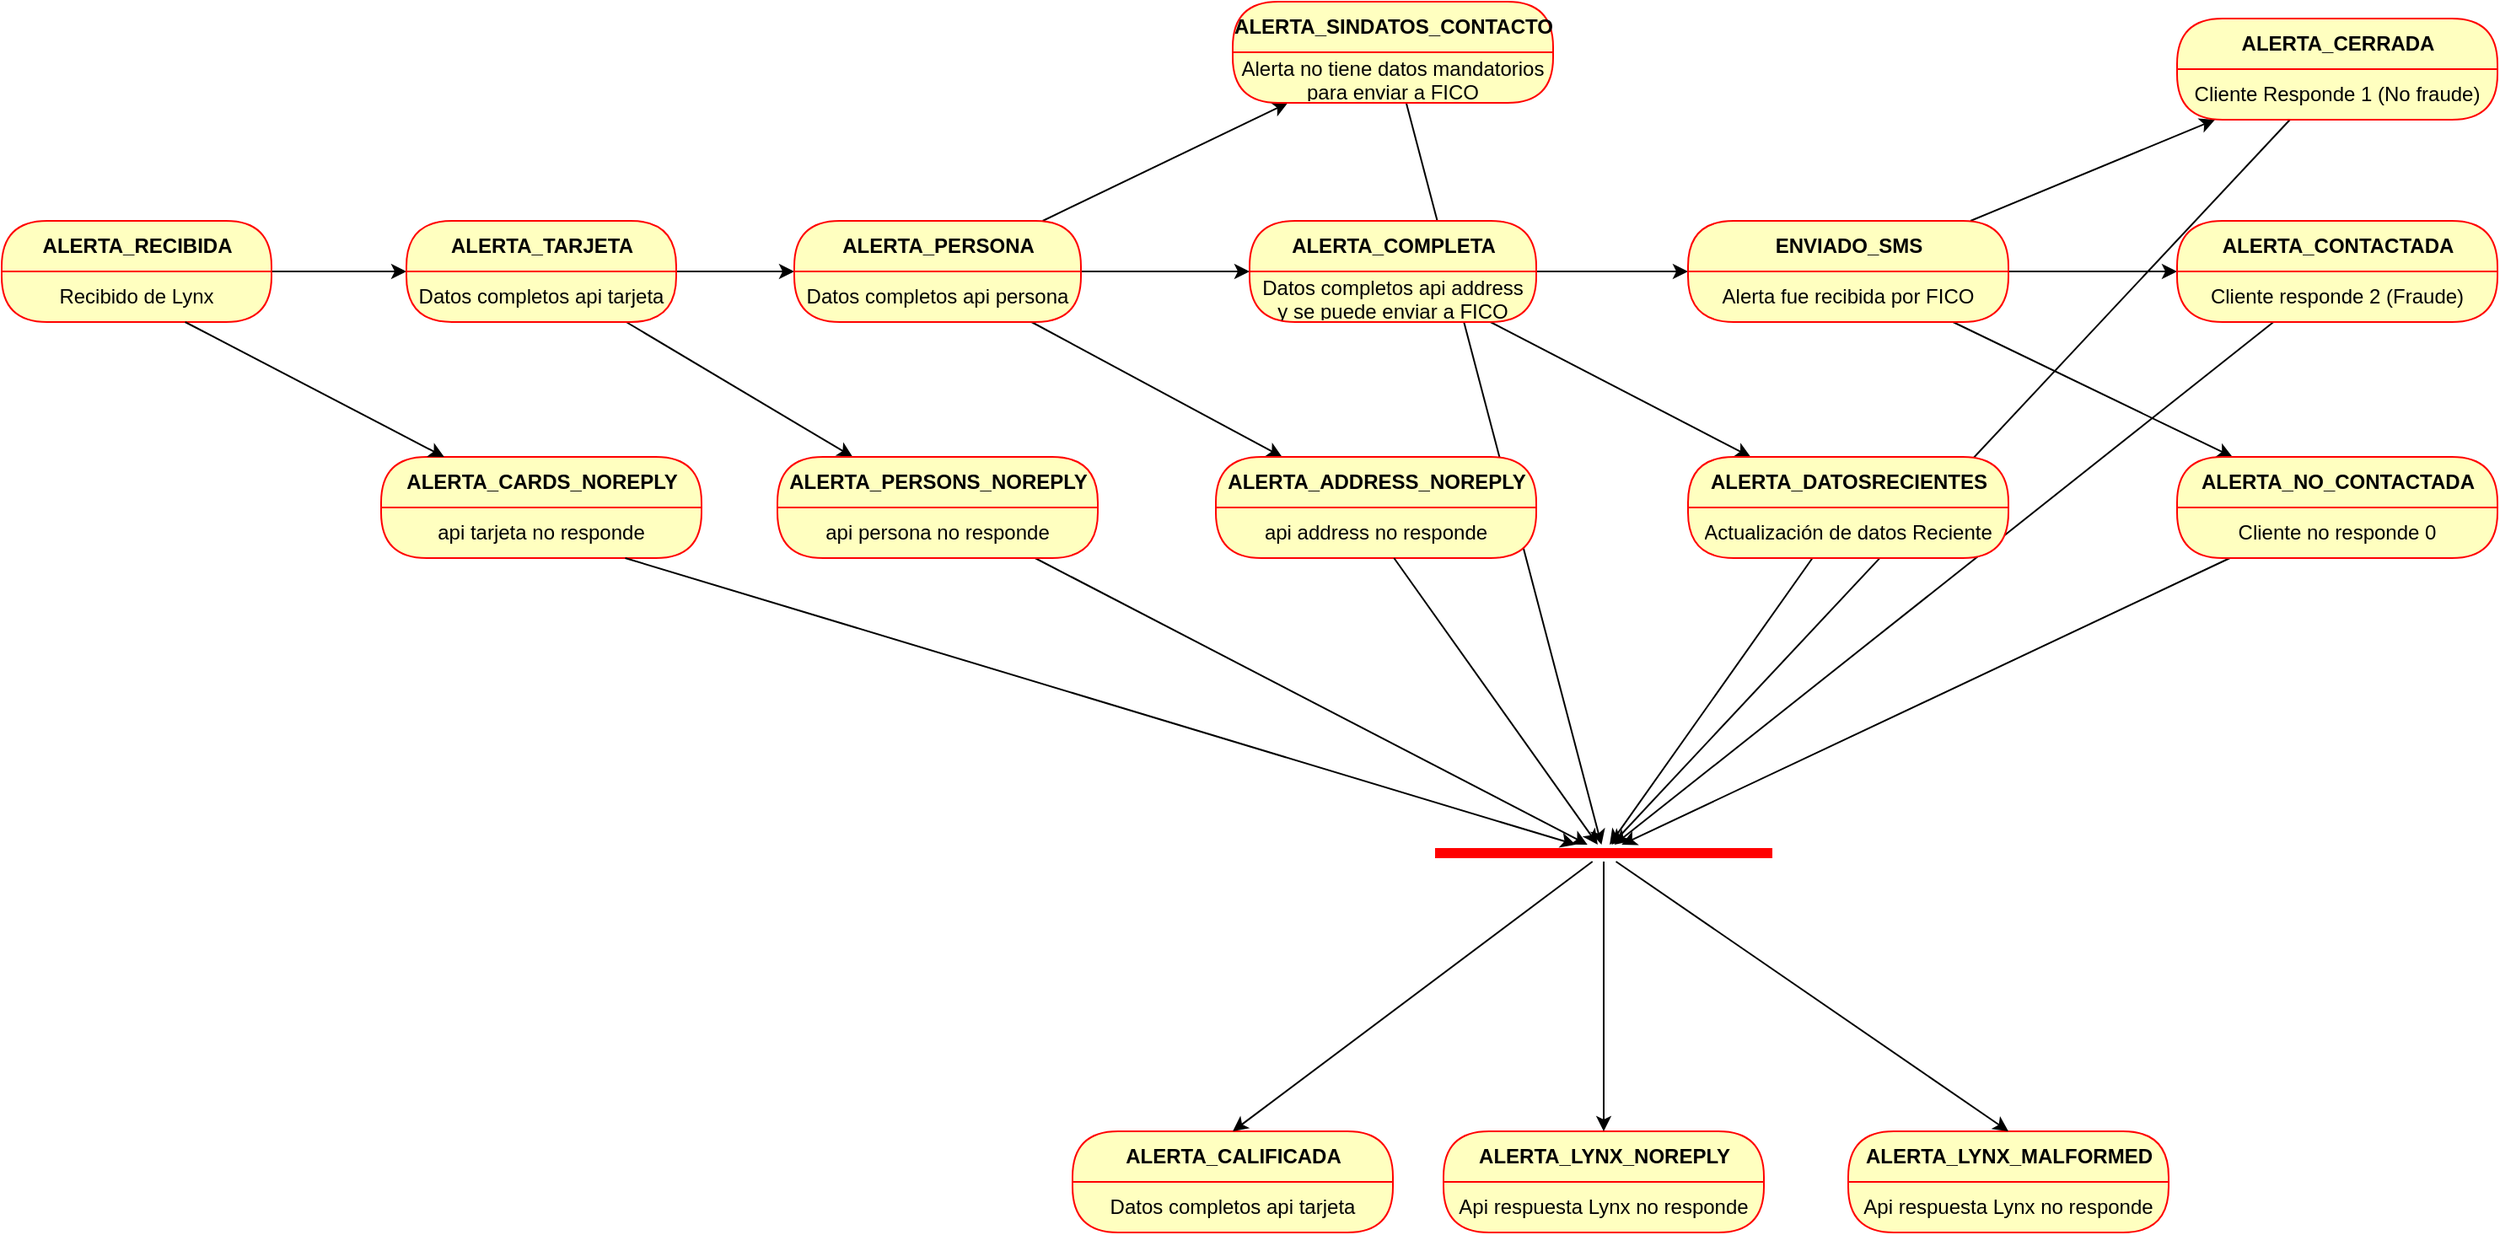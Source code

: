 <mxfile version="14.4.2" type="github"><diagram id="e5wToZ6Jj2soGeOCWYj3" name="Page-1"><mxGraphModel dx="1380" dy="753" grid="1" gridSize="10" guides="1" tooltips="1" connect="1" arrows="1" fold="1" page="1" pageScale="1" pageWidth="827" pageHeight="1169" math="0" shadow="0"><root><mxCell id="0"/><mxCell id="1" parent="0"/><mxCell id="77KCPv3B4IZZ5Z66STRk-71" style="rounded=1;orthogonalLoop=1;jettySize=auto;html=1;" edge="1" parent="1" source="77KCPv3B4IZZ5Z66STRk-37" target="77KCPv3B4IZZ5Z66STRk-59"><mxGeometry relative="1" as="geometry"/></mxCell><mxCell id="77KCPv3B4IZZ5Z66STRk-72" style="edgeStyle=none;rounded=1;orthogonalLoop=1;jettySize=auto;html=1;" edge="1" parent="1" source="77KCPv3B4IZZ5Z66STRk-35" target="77KCPv3B4IZZ5Z66STRk-59"><mxGeometry relative="1" as="geometry"/></mxCell><mxCell id="77KCPv3B4IZZ5Z66STRk-73" style="edgeStyle=none;rounded=1;orthogonalLoop=1;jettySize=auto;html=1;" edge="1" parent="1" source="77KCPv3B4IZZ5Z66STRk-26" target="77KCPv3B4IZZ5Z66STRk-59"><mxGeometry relative="1" as="geometry"/></mxCell><mxCell id="77KCPv3B4IZZ5Z66STRk-12" style="edgeStyle=orthogonalEdgeStyle;rounded=0;orthogonalLoop=1;jettySize=auto;html=1;" edge="1" parent="1" source="77KCPv3B4IZZ5Z66STRk-1" target="77KCPv3B4IZZ5Z66STRk-5"><mxGeometry relative="1" as="geometry"/></mxCell><mxCell id="77KCPv3B4IZZ5Z66STRk-1" value="ALERTA_RECIBIDA" style="swimlane;html=1;fontStyle=1;align=center;verticalAlign=middle;childLayout=stackLayout;horizontal=1;startSize=30;horizontalStack=0;resizeParent=0;resizeLast=1;container=0;fontColor=#000000;collapsible=0;rounded=1;arcSize=30;strokeColor=#ff0000;fillColor=#ffffc0;swimlaneFillColor=#ffffc0;dropTarget=0;" vertex="1" parent="1"><mxGeometry x="70" y="140" width="160" height="60" as="geometry"/></mxCell><mxCell id="77KCPv3B4IZZ5Z66STRk-2" value="Recibido de Lynx" style="text;html=1;strokeColor=none;fillColor=none;align=center;verticalAlign=middle;spacingLeft=4;spacingRight=4;whiteSpace=wrap;overflow=hidden;rotatable=0;fontColor=#000000;" vertex="1" parent="77KCPv3B4IZZ5Z66STRk-1"><mxGeometry y="30" width="160" height="30" as="geometry"/></mxCell><mxCell id="77KCPv3B4IZZ5Z66STRk-4" value="Subtitle" style="text;html=1;strokeColor=none;fillColor=none;align=center;verticalAlign=middle;spacingLeft=4;spacingRight=4;whiteSpace=wrap;overflow=hidden;rotatable=0;fontColor=#000000;" vertex="1" parent="77KCPv3B4IZZ5Z66STRk-1"><mxGeometry y="60" width="160" as="geometry"/></mxCell><mxCell id="77KCPv3B4IZZ5Z66STRk-13" style="edgeStyle=orthogonalEdgeStyle;rounded=0;orthogonalLoop=1;jettySize=auto;html=1;" edge="1" parent="1" source="77KCPv3B4IZZ5Z66STRk-5" target="77KCPv3B4IZZ5Z66STRk-8"><mxGeometry relative="1" as="geometry"/></mxCell><mxCell id="77KCPv3B4IZZ5Z66STRk-24" style="edgeStyle=none;rounded=0;orthogonalLoop=1;jettySize=auto;html=1;" edge="1" parent="1" source="77KCPv3B4IZZ5Z66STRk-5" target="77KCPv3B4IZZ5Z66STRk-17"><mxGeometry relative="1" as="geometry"/></mxCell><mxCell id="77KCPv3B4IZZ5Z66STRk-5" value="ALERTA_TARJETA" style="swimlane;html=1;fontStyle=1;align=center;verticalAlign=middle;childLayout=stackLayout;horizontal=1;startSize=30;horizontalStack=0;resizeParent=0;resizeLast=1;container=0;fontColor=#000000;collapsible=0;rounded=1;arcSize=30;strokeColor=#ff0000;fillColor=#ffffc0;swimlaneFillColor=#ffffc0;dropTarget=0;" vertex="1" parent="1"><mxGeometry x="310" y="140" width="160" height="60" as="geometry"/></mxCell><mxCell id="77KCPv3B4IZZ5Z66STRk-6" value="Datos completos api&amp;nbsp;tarjeta" style="text;html=1;strokeColor=none;fillColor=none;align=center;verticalAlign=middle;spacingLeft=4;spacingRight=4;whiteSpace=wrap;overflow=hidden;rotatable=0;fontColor=#000000;" vertex="1" parent="77KCPv3B4IZZ5Z66STRk-5"><mxGeometry y="30" width="160" height="30" as="geometry"/></mxCell><mxCell id="77KCPv3B4IZZ5Z66STRk-14" style="edgeStyle=orthogonalEdgeStyle;rounded=0;orthogonalLoop=1;jettySize=auto;html=1;" edge="1" parent="1" source="77KCPv3B4IZZ5Z66STRk-8" target="77KCPv3B4IZZ5Z66STRk-10"><mxGeometry relative="1" as="geometry"/></mxCell><mxCell id="77KCPv3B4IZZ5Z66STRk-25" style="edgeStyle=none;rounded=0;orthogonalLoop=1;jettySize=auto;html=1;" edge="1" parent="1" source="77KCPv3B4IZZ5Z66STRk-8" target="77KCPv3B4IZZ5Z66STRk-20"><mxGeometry relative="1" as="geometry"/></mxCell><mxCell id="77KCPv3B4IZZ5Z66STRk-28" style="edgeStyle=none;rounded=0;orthogonalLoop=1;jettySize=auto;html=1;" edge="1" parent="1" source="77KCPv3B4IZZ5Z66STRk-8" target="77KCPv3B4IZZ5Z66STRk-26"><mxGeometry relative="1" as="geometry"/></mxCell><mxCell id="77KCPv3B4IZZ5Z66STRk-8" value="ALERTA_PERSONA" style="swimlane;html=1;fontStyle=1;align=center;verticalAlign=middle;childLayout=stackLayout;horizontal=1;startSize=30;horizontalStack=0;resizeParent=0;resizeLast=1;container=0;fontColor=#000000;collapsible=0;rounded=1;arcSize=30;strokeColor=#ff0000;fillColor=#ffffc0;swimlaneFillColor=#ffffc0;dropTarget=0;" vertex="1" parent="1"><mxGeometry x="540" y="140" width="170" height="60" as="geometry"/></mxCell><mxCell id="77KCPv3B4IZZ5Z66STRk-9" value="Datos completos api persona" style="text;html=1;strokeColor=none;fillColor=none;align=center;verticalAlign=middle;spacingLeft=4;spacingRight=4;whiteSpace=wrap;overflow=hidden;rotatable=0;fontColor=#000000;" vertex="1" parent="77KCPv3B4IZZ5Z66STRk-8"><mxGeometry y="30" width="170" height="30" as="geometry"/></mxCell><mxCell id="77KCPv3B4IZZ5Z66STRk-33" style="edgeStyle=none;rounded=0;orthogonalLoop=1;jettySize=auto;html=1;" edge="1" parent="1" source="77KCPv3B4IZZ5Z66STRk-10" target="77KCPv3B4IZZ5Z66STRk-29"><mxGeometry relative="1" as="geometry"/></mxCell><mxCell id="77KCPv3B4IZZ5Z66STRk-34" style="edgeStyle=none;rounded=0;orthogonalLoop=1;jettySize=auto;html=1;" edge="1" parent="1" source="77KCPv3B4IZZ5Z66STRk-10" target="77KCPv3B4IZZ5Z66STRk-31"><mxGeometry relative="1" as="geometry"/></mxCell><mxCell id="77KCPv3B4IZZ5Z66STRk-10" value="ALERTA_COMPLETA" style="swimlane;html=1;fontStyle=1;align=center;verticalAlign=middle;childLayout=stackLayout;horizontal=1;startSize=30;horizontalStack=0;resizeParent=0;resizeLast=1;container=0;fontColor=#000000;collapsible=0;rounded=1;arcSize=30;strokeColor=#ff0000;fillColor=#ffffc0;swimlaneFillColor=#ffffc0;dropTarget=0;" vertex="1" parent="1"><mxGeometry x="810" y="140" width="170" height="60" as="geometry"/></mxCell><mxCell id="77KCPv3B4IZZ5Z66STRk-11" value="Datos completos api address y se puede enviar a FICO" style="text;html=1;strokeColor=none;fillColor=none;align=center;verticalAlign=middle;spacingLeft=4;spacingRight=4;whiteSpace=wrap;overflow=hidden;rotatable=0;fontColor=#000000;" vertex="1" parent="77KCPv3B4IZZ5Z66STRk-10"><mxGeometry y="30" width="170" height="30" as="geometry"/></mxCell><mxCell id="77KCPv3B4IZZ5Z66STRk-15" value="ALERTA_CARDS_NOREPLY" style="swimlane;html=1;fontStyle=1;align=center;verticalAlign=middle;childLayout=stackLayout;horizontal=1;startSize=30;horizontalStack=0;resizeParent=0;resizeLast=1;container=0;fontColor=#000000;collapsible=0;rounded=1;arcSize=30;strokeColor=#ff0000;fillColor=#ffffc0;swimlaneFillColor=#ffffc0;dropTarget=0;" vertex="1" parent="1"><mxGeometry x="295" y="280" width="190" height="60" as="geometry"/></mxCell><mxCell id="77KCPv3B4IZZ5Z66STRk-16" value="api tarjeta no responde" style="text;html=1;strokeColor=none;fillColor=none;align=center;verticalAlign=middle;spacingLeft=4;spacingRight=4;whiteSpace=wrap;overflow=hidden;rotatable=0;fontColor=#000000;" vertex="1" parent="77KCPv3B4IZZ5Z66STRk-15"><mxGeometry y="30" width="190" height="30" as="geometry"/></mxCell><mxCell id="77KCPv3B4IZZ5Z66STRk-62" style="edgeStyle=none;rounded=0;orthogonalLoop=1;jettySize=auto;html=1;" edge="1" parent="1" source="77KCPv3B4IZZ5Z66STRk-17" target="77KCPv3B4IZZ5Z66STRk-59"><mxGeometry relative="1" as="geometry"/></mxCell><mxCell id="77KCPv3B4IZZ5Z66STRk-17" value="ALERTA_PERSONS_NOREPLY" style="swimlane;html=1;fontStyle=1;align=center;verticalAlign=middle;childLayout=stackLayout;horizontal=1;startSize=30;horizontalStack=0;resizeParent=0;resizeLast=1;container=0;fontColor=#000000;collapsible=0;rounded=1;arcSize=30;strokeColor=#ff0000;fillColor=#ffffc0;swimlaneFillColor=#ffffc0;dropTarget=0;" vertex="1" parent="1"><mxGeometry x="530" y="280" width="190" height="60" as="geometry"/></mxCell><mxCell id="77KCPv3B4IZZ5Z66STRk-18" value="api&amp;nbsp;persona no responde" style="text;html=1;strokeColor=none;fillColor=none;align=center;verticalAlign=middle;spacingLeft=4;spacingRight=4;whiteSpace=wrap;overflow=hidden;rotatable=0;fontColor=#000000;" vertex="1" parent="77KCPv3B4IZZ5Z66STRk-17"><mxGeometry y="30" width="190" height="30" as="geometry"/></mxCell><mxCell id="77KCPv3B4IZZ5Z66STRk-20" value="ALERTA_ADDRESS_NOREPLY" style="swimlane;html=1;fontStyle=1;align=center;verticalAlign=middle;childLayout=stackLayout;horizontal=1;startSize=30;horizontalStack=0;resizeParent=0;resizeLast=1;container=0;fontColor=#000000;collapsible=0;rounded=1;arcSize=30;strokeColor=#ff0000;fillColor=#ffffc0;swimlaneFillColor=#ffffc0;dropTarget=0;" vertex="1" parent="1"><mxGeometry x="790" y="280" width="190" height="60" as="geometry"/></mxCell><mxCell id="77KCPv3B4IZZ5Z66STRk-21" value="api address no responde" style="text;html=1;strokeColor=none;fillColor=none;align=center;verticalAlign=middle;spacingLeft=4;spacingRight=4;whiteSpace=wrap;overflow=hidden;rotatable=0;fontColor=#000000;" vertex="1" parent="77KCPv3B4IZZ5Z66STRk-20"><mxGeometry y="30" width="190" height="30" as="geometry"/></mxCell><mxCell id="77KCPv3B4IZZ5Z66STRk-22" style="orthogonalLoop=1;jettySize=auto;html=1;rounded=0;" edge="1" parent="1" source="77KCPv3B4IZZ5Z66STRk-2" target="77KCPv3B4IZZ5Z66STRk-15"><mxGeometry relative="1" as="geometry"/></mxCell><mxCell id="77KCPv3B4IZZ5Z66STRk-26" value="ALERTA_SINDATOS_CONTACTO" style="swimlane;html=1;fontStyle=1;align=center;verticalAlign=middle;childLayout=stackLayout;horizontal=1;startSize=30;horizontalStack=0;resizeParent=0;resizeLast=1;container=0;fontColor=#000000;collapsible=0;rounded=1;arcSize=30;strokeColor=#ff0000;fillColor=#ffffc0;swimlaneFillColor=#ffffc0;dropTarget=0;" vertex="1" parent="1"><mxGeometry x="800" y="10" width="190" height="60" as="geometry"/></mxCell><mxCell id="77KCPv3B4IZZ5Z66STRk-27" value="Alerta no tiene datos mandatorios para enviar a FICO" style="text;html=1;strokeColor=none;fillColor=none;align=center;verticalAlign=middle;spacingLeft=4;spacingRight=4;whiteSpace=wrap;overflow=hidden;rotatable=0;fontColor=#000000;" vertex="1" parent="77KCPv3B4IZZ5Z66STRk-26"><mxGeometry y="30" width="190" height="30" as="geometry"/></mxCell><mxCell id="77KCPv3B4IZZ5Z66STRk-69" style="edgeStyle=none;rounded=0;orthogonalLoop=1;jettySize=auto;html=1;" edge="1" parent="1" source="77KCPv3B4IZZ5Z66STRk-29" target="77KCPv3B4IZZ5Z66STRk-59"><mxGeometry relative="1" as="geometry"/></mxCell><mxCell id="77KCPv3B4IZZ5Z66STRk-29" value="ALERTA_DATOSRECIENTES" style="swimlane;html=1;fontStyle=1;align=center;verticalAlign=middle;childLayout=stackLayout;horizontal=1;startSize=30;horizontalStack=0;resizeParent=0;resizeLast=1;container=0;fontColor=#000000;collapsible=0;rounded=1;arcSize=30;strokeColor=#ff0000;fillColor=#ffffc0;swimlaneFillColor=#ffffc0;dropTarget=0;" vertex="1" parent="1"><mxGeometry x="1070" y="280" width="190" height="60" as="geometry"/></mxCell><mxCell id="77KCPv3B4IZZ5Z66STRk-30" value="Actualización de datos Reciente" style="text;html=1;strokeColor=none;fillColor=none;align=center;verticalAlign=middle;spacingLeft=4;spacingRight=4;whiteSpace=wrap;overflow=hidden;rotatable=0;fontColor=#000000;" vertex="1" parent="77KCPv3B4IZZ5Z66STRk-29"><mxGeometry y="30" width="190" height="30" as="geometry"/></mxCell><mxCell id="77KCPv3B4IZZ5Z66STRk-41" style="edgeStyle=none;rounded=0;orthogonalLoop=1;jettySize=auto;html=1;" edge="1" parent="1" source="77KCPv3B4IZZ5Z66STRk-31" target="77KCPv3B4IZZ5Z66STRk-35"><mxGeometry relative="1" as="geometry"/></mxCell><mxCell id="77KCPv3B4IZZ5Z66STRk-42" style="edgeStyle=none;rounded=0;orthogonalLoop=1;jettySize=auto;html=1;" edge="1" parent="1" source="77KCPv3B4IZZ5Z66STRk-31" target="77KCPv3B4IZZ5Z66STRk-37"><mxGeometry relative="1" as="geometry"/></mxCell><mxCell id="77KCPv3B4IZZ5Z66STRk-43" style="edgeStyle=none;rounded=0;orthogonalLoop=1;jettySize=auto;html=1;" edge="1" parent="1" source="77KCPv3B4IZZ5Z66STRk-31" target="77KCPv3B4IZZ5Z66STRk-39"><mxGeometry relative="1" as="geometry"/></mxCell><mxCell id="77KCPv3B4IZZ5Z66STRk-31" value="ENVIADO_SMS" style="swimlane;html=1;fontStyle=1;align=center;verticalAlign=middle;childLayout=stackLayout;horizontal=1;startSize=30;horizontalStack=0;resizeParent=0;resizeLast=1;container=0;fontColor=#000000;collapsible=0;rounded=1;arcSize=30;strokeColor=#ff0000;fillColor=#ffffc0;swimlaneFillColor=#ffffc0;dropTarget=0;" vertex="1" parent="1"><mxGeometry x="1070" y="140" width="190" height="60" as="geometry"/></mxCell><mxCell id="77KCPv3B4IZZ5Z66STRk-32" value="Alerta fue recibida por FICO" style="text;html=1;strokeColor=none;fillColor=none;align=center;verticalAlign=middle;spacingLeft=4;spacingRight=4;whiteSpace=wrap;overflow=hidden;rotatable=0;fontColor=#000000;" vertex="1" parent="77KCPv3B4IZZ5Z66STRk-31"><mxGeometry y="30" width="190" height="30" as="geometry"/></mxCell><mxCell id="77KCPv3B4IZZ5Z66STRk-35" value="ALERTA_CERRADA" style="swimlane;html=1;fontStyle=1;align=center;verticalAlign=middle;childLayout=stackLayout;horizontal=1;startSize=30;horizontalStack=0;resizeParent=0;resizeLast=1;container=0;fontColor=#000000;collapsible=0;rounded=1;arcSize=30;strokeColor=#ff0000;fillColor=#ffffc0;swimlaneFillColor=#ffffc0;dropTarget=0;" vertex="1" parent="1"><mxGeometry x="1360" y="20" width="190" height="60" as="geometry"/></mxCell><mxCell id="77KCPv3B4IZZ5Z66STRk-36" value="Cliente Responde 1 (No fraude)" style="text;html=1;strokeColor=none;fillColor=none;align=center;verticalAlign=middle;spacingLeft=4;spacingRight=4;whiteSpace=wrap;overflow=hidden;rotatable=0;fontColor=#000000;" vertex="1" parent="77KCPv3B4IZZ5Z66STRk-35"><mxGeometry y="30" width="190" height="30" as="geometry"/></mxCell><mxCell id="77KCPv3B4IZZ5Z66STRk-37" value="ALERTA_CONTACTADA" style="swimlane;html=1;fontStyle=1;align=center;verticalAlign=middle;childLayout=stackLayout;horizontal=1;startSize=30;horizontalStack=0;resizeParent=0;resizeLast=1;container=0;fontColor=#000000;collapsible=0;rounded=1;arcSize=30;strokeColor=#ff0000;fillColor=#ffffc0;swimlaneFillColor=#ffffc0;dropTarget=0;" vertex="1" parent="1"><mxGeometry x="1360" y="140" width="190" height="60" as="geometry"/></mxCell><mxCell id="77KCPv3B4IZZ5Z66STRk-38" value="Cliente responde 2 (Fraude)" style="text;html=1;strokeColor=none;fillColor=none;align=center;verticalAlign=middle;spacingLeft=4;spacingRight=4;whiteSpace=wrap;overflow=hidden;rotatable=0;fontColor=#000000;" vertex="1" parent="77KCPv3B4IZZ5Z66STRk-37"><mxGeometry y="30" width="190" height="30" as="geometry"/></mxCell><mxCell id="77KCPv3B4IZZ5Z66STRk-70" style="edgeStyle=none;rounded=0;orthogonalLoop=1;jettySize=auto;html=1;" edge="1" parent="1" source="77KCPv3B4IZZ5Z66STRk-39" target="77KCPv3B4IZZ5Z66STRk-59"><mxGeometry relative="1" as="geometry"/></mxCell><mxCell id="77KCPv3B4IZZ5Z66STRk-39" value="ALERTA_NO_CONTACTADA" style="swimlane;html=1;fontStyle=1;align=center;verticalAlign=middle;childLayout=stackLayout;horizontal=1;startSize=30;horizontalStack=0;resizeParent=0;resizeLast=1;container=0;fontColor=#000000;collapsible=0;rounded=1;arcSize=30;strokeColor=#ff0000;fillColor=#ffffc0;swimlaneFillColor=#ffffc0;dropTarget=0;" vertex="1" parent="1"><mxGeometry x="1360" y="280" width="190" height="60" as="geometry"/></mxCell><mxCell id="77KCPv3B4IZZ5Z66STRk-40" value="Cliente no responde 0" style="text;html=1;strokeColor=none;fillColor=none;align=center;verticalAlign=middle;spacingLeft=4;spacingRight=4;whiteSpace=wrap;overflow=hidden;rotatable=0;fontColor=#000000;" vertex="1" parent="77KCPv3B4IZZ5Z66STRk-39"><mxGeometry y="30" width="190" height="30" as="geometry"/></mxCell><mxCell id="77KCPv3B4IZZ5Z66STRk-44" value="ALERTA_CALIFICADA" style="swimlane;html=1;fontStyle=1;align=center;verticalAlign=middle;childLayout=stackLayout;horizontal=1;startSize=30;horizontalStack=0;resizeParent=0;resizeLast=1;container=0;fontColor=#000000;collapsible=0;rounded=1;arcSize=30;strokeColor=#ff0000;fillColor=#ffffc0;swimlaneFillColor=#ffffc0;dropTarget=0;" vertex="1" parent="1"><mxGeometry x="705" y="680" width="190" height="60" as="geometry"/></mxCell><mxCell id="77KCPv3B4IZZ5Z66STRk-45" value="Datos completos api&amp;nbsp;tarjeta" style="text;html=1;strokeColor=none;fillColor=none;align=center;verticalAlign=middle;spacingLeft=4;spacingRight=4;whiteSpace=wrap;overflow=hidden;rotatable=0;fontColor=#000000;" vertex="1" parent="77KCPv3B4IZZ5Z66STRk-44"><mxGeometry y="30" width="190" height="30" as="geometry"/></mxCell><mxCell id="77KCPv3B4IZZ5Z66STRk-46" value="ALERTA_LYNX_NOREPLY" style="swimlane;html=1;fontStyle=1;align=center;verticalAlign=middle;childLayout=stackLayout;horizontal=1;startSize=30;horizontalStack=0;resizeParent=0;resizeLast=1;container=0;fontColor=#000000;collapsible=0;rounded=1;arcSize=30;strokeColor=#ff0000;fillColor=#ffffc0;swimlaneFillColor=#ffffc0;dropTarget=0;" vertex="1" parent="1"><mxGeometry x="925" y="680" width="190" height="60" as="geometry"/></mxCell><mxCell id="77KCPv3B4IZZ5Z66STRk-47" value="Api respuesta Lynx no responde" style="text;html=1;strokeColor=none;fillColor=none;align=center;verticalAlign=middle;spacingLeft=4;spacingRight=4;whiteSpace=wrap;overflow=hidden;rotatable=0;fontColor=#000000;" vertex="1" parent="77KCPv3B4IZZ5Z66STRk-46"><mxGeometry y="30" width="190" height="30" as="geometry"/></mxCell><mxCell id="77KCPv3B4IZZ5Z66STRk-48" value="ALERTA_LYNX_MALFORMED" style="swimlane;html=1;fontStyle=1;align=center;verticalAlign=middle;childLayout=stackLayout;horizontal=1;startSize=30;horizontalStack=0;resizeParent=0;resizeLast=1;container=0;fontColor=#000000;collapsible=0;rounded=1;arcSize=30;strokeColor=#ff0000;fillColor=#ffffc0;swimlaneFillColor=#ffffc0;dropTarget=0;" vertex="1" parent="1"><mxGeometry x="1165" y="680" width="190" height="60" as="geometry"/></mxCell><mxCell id="77KCPv3B4IZZ5Z66STRk-49" value="Api respuesta Lynx no responde" style="text;html=1;strokeColor=none;fillColor=none;align=center;verticalAlign=middle;spacingLeft=4;spacingRight=4;whiteSpace=wrap;overflow=hidden;rotatable=0;fontColor=#000000;" vertex="1" parent="77KCPv3B4IZZ5Z66STRk-48"><mxGeometry y="30" width="190" height="30" as="geometry"/></mxCell><mxCell id="77KCPv3B4IZZ5Z66STRk-66" style="edgeStyle=none;rounded=0;orthogonalLoop=1;jettySize=auto;html=1;entryX=0.5;entryY=0;entryDx=0;entryDy=0;" edge="1" parent="1" source="77KCPv3B4IZZ5Z66STRk-59" target="77KCPv3B4IZZ5Z66STRk-44"><mxGeometry relative="1" as="geometry"/></mxCell><mxCell id="77KCPv3B4IZZ5Z66STRk-67" style="edgeStyle=none;rounded=0;orthogonalLoop=1;jettySize=auto;html=1;entryX=0.5;entryY=0;entryDx=0;entryDy=0;" edge="1" parent="1" source="77KCPv3B4IZZ5Z66STRk-59" target="77KCPv3B4IZZ5Z66STRk-46"><mxGeometry relative="1" as="geometry"/></mxCell><mxCell id="77KCPv3B4IZZ5Z66STRk-68" style="edgeStyle=none;rounded=0;orthogonalLoop=1;jettySize=auto;html=1;entryX=0.5;entryY=0;entryDx=0;entryDy=0;" edge="1" parent="1" source="77KCPv3B4IZZ5Z66STRk-59" target="77KCPv3B4IZZ5Z66STRk-48"><mxGeometry relative="1" as="geometry"/></mxCell><mxCell id="77KCPv3B4IZZ5Z66STRk-59" value="" style="shape=line;html=1;strokeWidth=6;strokeColor=#ff0000;" vertex="1" parent="1"><mxGeometry x="920" y="510" width="200" height="10" as="geometry"/></mxCell><mxCell id="77KCPv3B4IZZ5Z66STRk-64" style="edgeStyle=none;rounded=0;orthogonalLoop=1;jettySize=auto;html=1;" edge="1" parent="1" source="77KCPv3B4IZZ5Z66STRk-16" target="77KCPv3B4IZZ5Z66STRk-59"><mxGeometry relative="1" as="geometry"/></mxCell><mxCell id="77KCPv3B4IZZ5Z66STRk-65" style="edgeStyle=none;rounded=0;orthogonalLoop=1;jettySize=auto;html=1;" edge="1" parent="1" source="77KCPv3B4IZZ5Z66STRk-21" target="77KCPv3B4IZZ5Z66STRk-59"><mxGeometry relative="1" as="geometry"/></mxCell></root></mxGraphModel></diagram></mxfile>